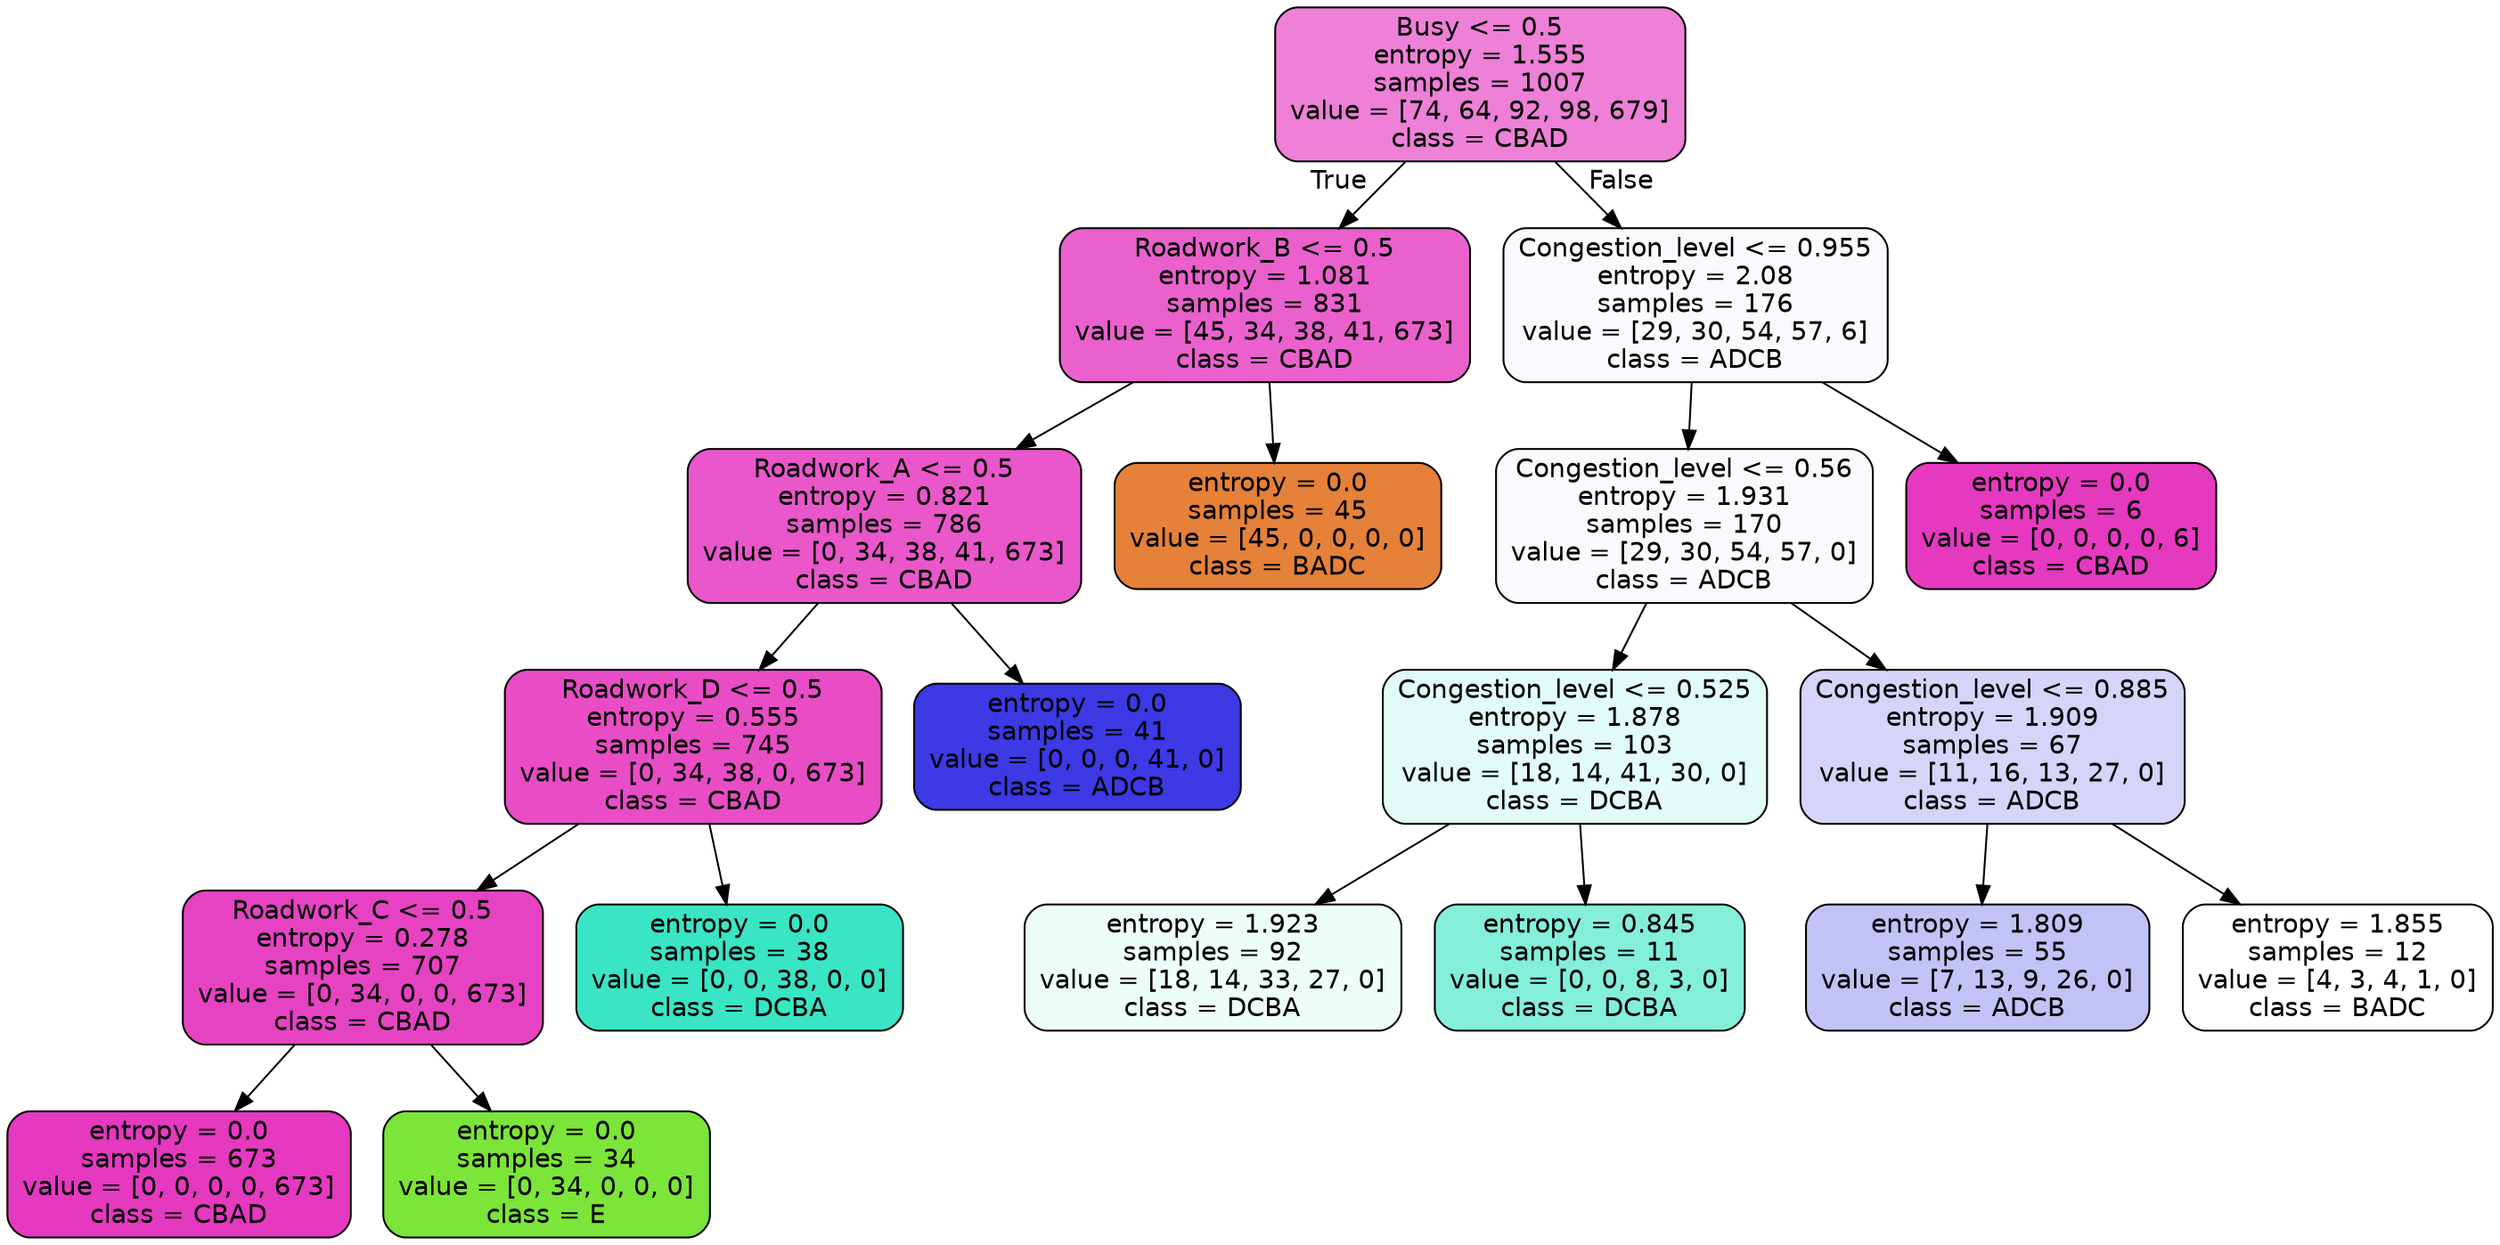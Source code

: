 digraph Tree {
node [shape=box, style="filled, rounded", color="black", fontname=helvetica] ;
edge [fontname=helvetica] ;
0 [label="Busy <= 0.5\nentropy = 1.555\nsamples = 1007\nvalue = [74, 64, 92, 98, 679]\nclass = CBAD", fillcolor="#ee80d7"] ;
1 [label="Roadwork_B <= 0.5\nentropy = 1.081\nsamples = 831\nvalue = [45, 34, 38, 41, 673]\nclass = CBAD", fillcolor="#ea61cd"] ;
0 -> 1 [labeldistance=2.5, labelangle=45, headlabel="True"] ;
3 [label="Roadwork_A <= 0.5\nentropy = 0.821\nsamples = 786\nvalue = [0, 34, 38, 41, 673]\nclass = CBAD", fillcolor="#e957ca"] ;
1 -> 3 ;
5 [label="Roadwork_D <= 0.5\nentropy = 0.555\nsamples = 745\nvalue = [0, 34, 38, 0, 673]\nclass = CBAD", fillcolor="#e84dc6"] ;
3 -> 5 ;
7 [label="Roadwork_C <= 0.5\nentropy = 0.278\nsamples = 707\nvalue = [0, 34, 0, 0, 673]\nclass = CBAD", fillcolor="#e643c3"] ;
5 -> 7 ;
9 [label="entropy = 0.0\nsamples = 673\nvalue = [0, 0, 0, 0, 673]\nclass = CBAD", fillcolor="#e539c0"] ;
7 -> 9 ;
10 [label="entropy = 0.0\nsamples = 34\nvalue = [0, 34, 0, 0, 0]\nclass = E", fillcolor="#7be539"] ;
7 -> 10 ;
8 [label="entropy = 0.0\nsamples = 38\nvalue = [0, 0, 38, 0, 0]\nclass = DCBA", fillcolor="#39e5c5"] ;
5 -> 8 ;
6 [label="entropy = 0.0\nsamples = 41\nvalue = [0, 0, 0, 41, 0]\nclass = ADCB", fillcolor="#3c39e5"] ;
3 -> 6 ;
4 [label="entropy = 0.0\nsamples = 45\nvalue = [45, 0, 0, 0, 0]\nclass = BADC", fillcolor="#e58139"] ;
1 -> 4 ;
2 [label="Congestion_level <= 0.955\nentropy = 2.08\nsamples = 176\nvalue = [29, 30, 54, 57, 6]\nclass = ADCB", fillcolor="#fafafe"] ;
0 -> 2 [labeldistance=2.5, labelangle=-45, headlabel="False"] ;
11 [label="Congestion_level <= 0.56\nentropy = 1.931\nsamples = 170\nvalue = [29, 30, 54, 57, 0]\nclass = ADCB", fillcolor="#fafafe"] ;
2 -> 11 ;
13 [label="Congestion_level <= 0.525\nentropy = 1.878\nsamples = 103\nvalue = [18, 14, 41, 30, 0]\nclass = DCBA", fillcolor="#e1fbf6"] ;
11 -> 13 ;
15 [label="entropy = 1.923\nsamples = 92\nvalue = [18, 14, 33, 27, 0]\nclass = DCBA", fillcolor="#edfdfa"] ;
13 -> 15 ;
16 [label="entropy = 0.845\nsamples = 11\nvalue = [0, 0, 8, 3, 0]\nclass = DCBA", fillcolor="#83efdb"] ;
13 -> 16 ;
14 [label="Congestion_level <= 0.885\nentropy = 1.909\nsamples = 67\nvalue = [11, 16, 13, 27, 0]\nclass = ADCB", fillcolor="#d5d4f9"] ;
11 -> 14 ;
17 [label="entropy = 1.809\nsamples = 55\nvalue = [7, 13, 9, 26, 0]\nclass = ADCB", fillcolor="#c3c2f7"] ;
14 -> 17 ;
18 [label="entropy = 1.855\nsamples = 12\nvalue = [4, 3, 4, 1, 0]\nclass = BADC", fillcolor="#ffffff"] ;
14 -> 18 ;
12 [label="entropy = 0.0\nsamples = 6\nvalue = [0, 0, 0, 0, 6]\nclass = CBAD", fillcolor="#e539c0"] ;
2 -> 12 ;
}